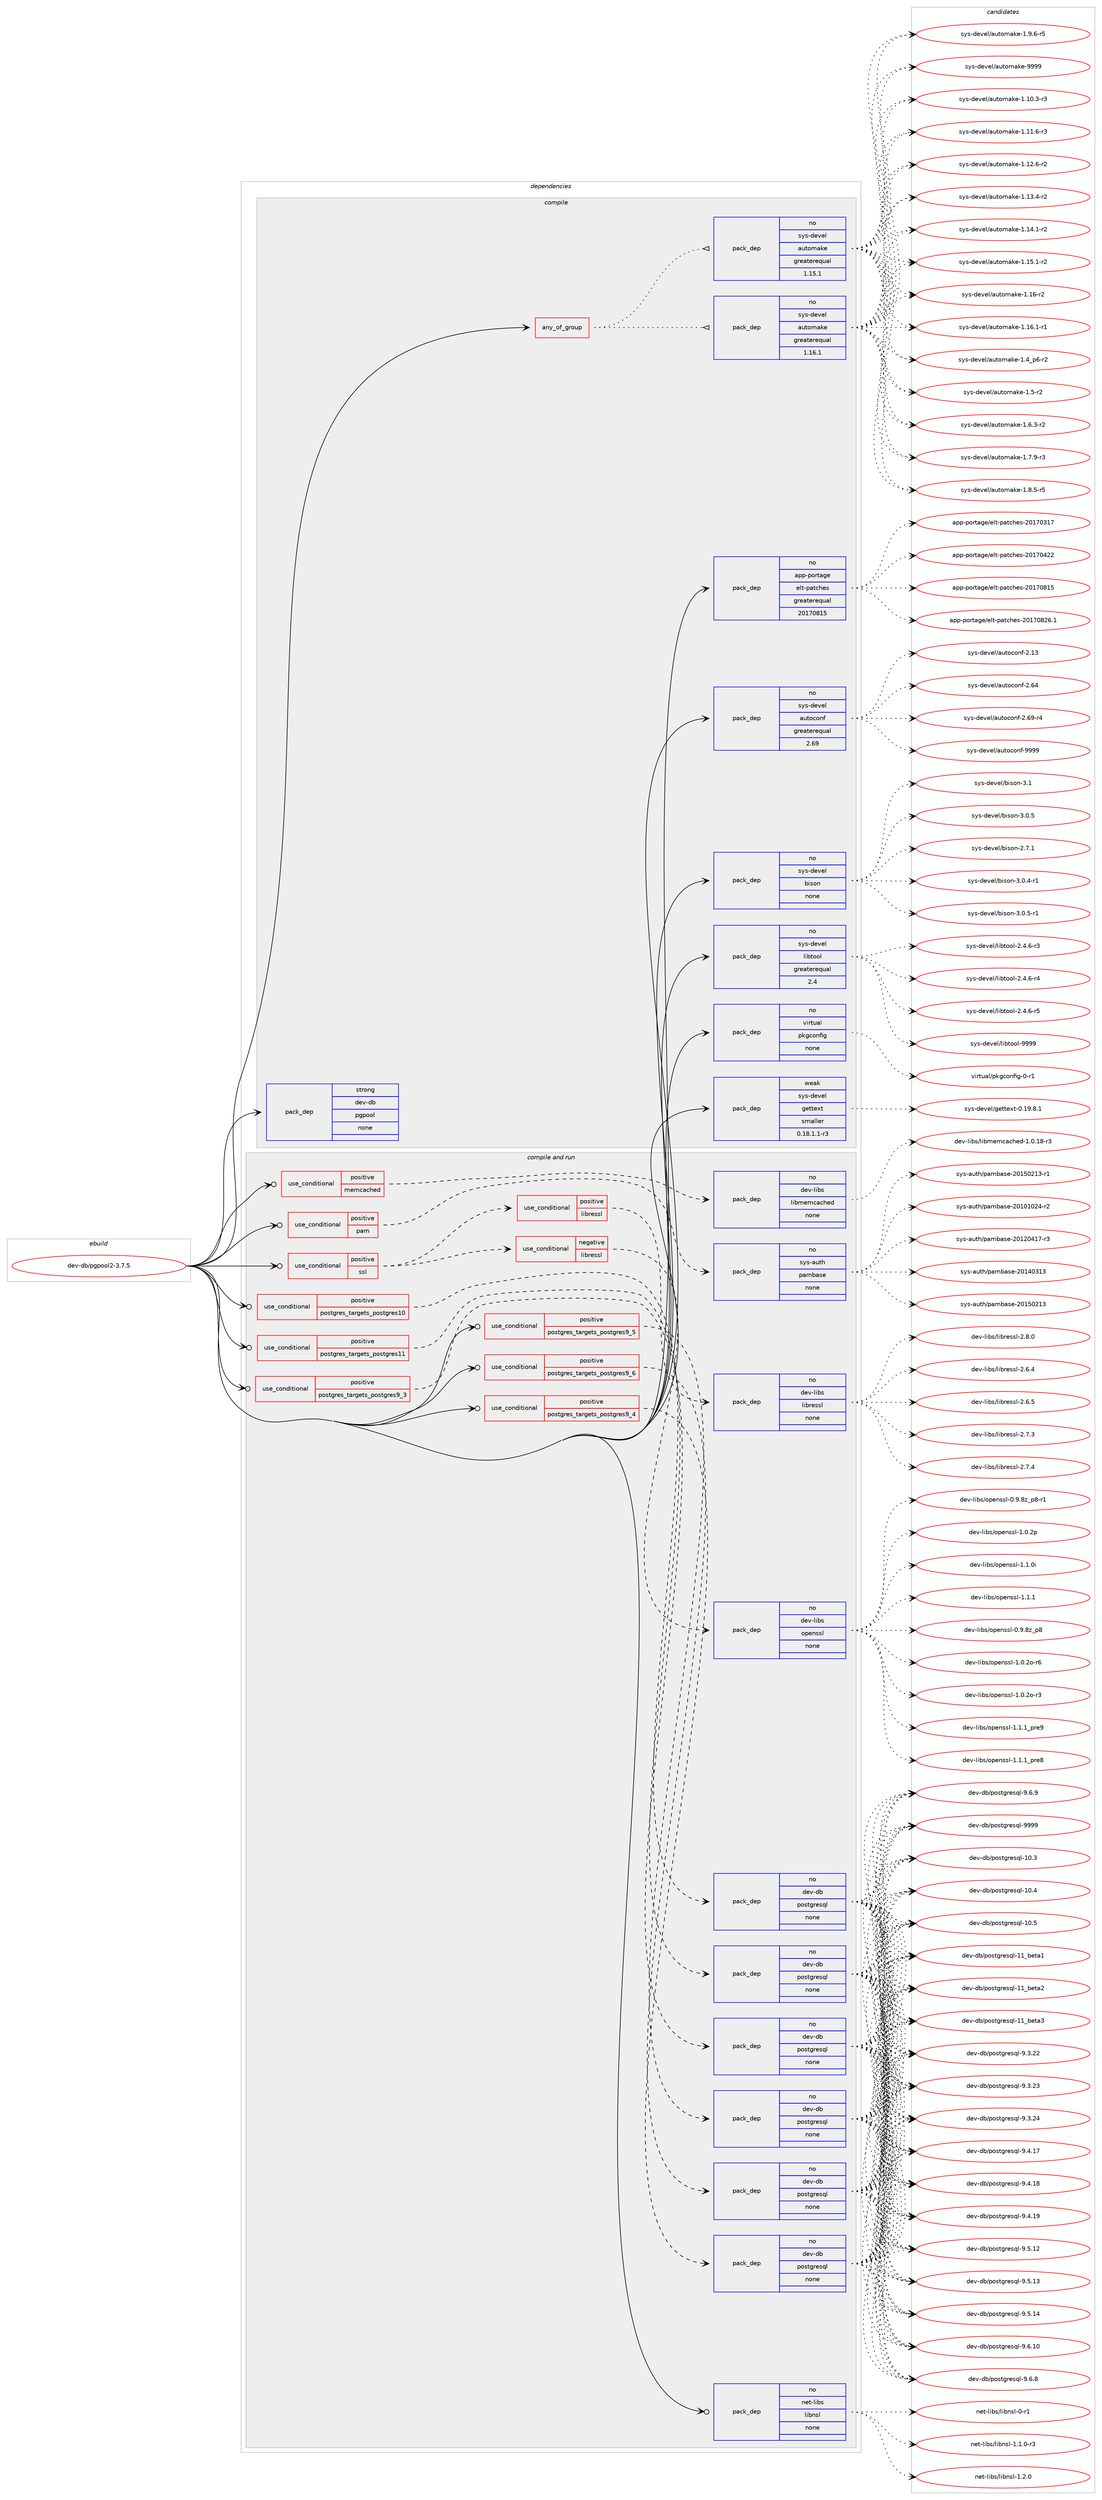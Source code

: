 digraph prolog {

# *************
# Graph options
# *************

newrank=true;
concentrate=true;
compound=true;
graph [rankdir=LR,fontname=Helvetica,fontsize=10,ranksep=1.5];#, ranksep=2.5, nodesep=0.2];
edge  [arrowhead=vee];
node  [fontname=Helvetica,fontsize=10];

# **********
# The ebuild
# **********

subgraph cluster_leftcol {
color=gray;
rank=same;
label=<<i>ebuild</i>>;
id [label="dev-db/pgpool2-3.7.5", color=red, width=4, href="../dev-db/pgpool2-3.7.5.svg"];
}

# ****************
# The dependencies
# ****************

subgraph cluster_midcol {
color=gray;
label=<<i>dependencies</i>>;
subgraph cluster_compile {
fillcolor="#eeeeee";
style=filled;
label=<<i>compile</i>>;
subgraph any73 {
dependency3591 [label=<<TABLE BORDER="0" CELLBORDER="1" CELLSPACING="0" CELLPADDING="4"><TR><TD CELLPADDING="10">any_of_group</TD></TR></TABLE>>, shape=none, color=red];subgraph pack2488 {
dependency3592 [label=<<TABLE BORDER="0" CELLBORDER="1" CELLSPACING="0" CELLPADDING="4" WIDTH="220"><TR><TD ROWSPAN="6" CELLPADDING="30">pack_dep</TD></TR><TR><TD WIDTH="110">no</TD></TR><TR><TD>sys-devel</TD></TR><TR><TD>automake</TD></TR><TR><TD>greaterequal</TD></TR><TR><TD>1.16.1</TD></TR></TABLE>>, shape=none, color=blue];
}
dependency3591:e -> dependency3592:w [weight=20,style="dotted",arrowhead="oinv"];
subgraph pack2489 {
dependency3593 [label=<<TABLE BORDER="0" CELLBORDER="1" CELLSPACING="0" CELLPADDING="4" WIDTH="220"><TR><TD ROWSPAN="6" CELLPADDING="30">pack_dep</TD></TR><TR><TD WIDTH="110">no</TD></TR><TR><TD>sys-devel</TD></TR><TR><TD>automake</TD></TR><TR><TD>greaterequal</TD></TR><TR><TD>1.15.1</TD></TR></TABLE>>, shape=none, color=blue];
}
dependency3591:e -> dependency3593:w [weight=20,style="dotted",arrowhead="oinv"];
}
id:e -> dependency3591:w [weight=20,style="solid",arrowhead="vee"];
subgraph pack2490 {
dependency3594 [label=<<TABLE BORDER="0" CELLBORDER="1" CELLSPACING="0" CELLPADDING="4" WIDTH="220"><TR><TD ROWSPAN="6" CELLPADDING="30">pack_dep</TD></TR><TR><TD WIDTH="110">no</TD></TR><TR><TD>app-portage</TD></TR><TR><TD>elt-patches</TD></TR><TR><TD>greaterequal</TD></TR><TR><TD>20170815</TD></TR></TABLE>>, shape=none, color=blue];
}
id:e -> dependency3594:w [weight=20,style="solid",arrowhead="vee"];
subgraph pack2491 {
dependency3595 [label=<<TABLE BORDER="0" CELLBORDER="1" CELLSPACING="0" CELLPADDING="4" WIDTH="220"><TR><TD ROWSPAN="6" CELLPADDING="30">pack_dep</TD></TR><TR><TD WIDTH="110">no</TD></TR><TR><TD>sys-devel</TD></TR><TR><TD>autoconf</TD></TR><TR><TD>greaterequal</TD></TR><TR><TD>2.69</TD></TR></TABLE>>, shape=none, color=blue];
}
id:e -> dependency3595:w [weight=20,style="solid",arrowhead="vee"];
subgraph pack2492 {
dependency3596 [label=<<TABLE BORDER="0" CELLBORDER="1" CELLSPACING="0" CELLPADDING="4" WIDTH="220"><TR><TD ROWSPAN="6" CELLPADDING="30">pack_dep</TD></TR><TR><TD WIDTH="110">no</TD></TR><TR><TD>sys-devel</TD></TR><TR><TD>bison</TD></TR><TR><TD>none</TD></TR><TR><TD></TD></TR></TABLE>>, shape=none, color=blue];
}
id:e -> dependency3596:w [weight=20,style="solid",arrowhead="vee"];
subgraph pack2493 {
dependency3597 [label=<<TABLE BORDER="0" CELLBORDER="1" CELLSPACING="0" CELLPADDING="4" WIDTH="220"><TR><TD ROWSPAN="6" CELLPADDING="30">pack_dep</TD></TR><TR><TD WIDTH="110">no</TD></TR><TR><TD>sys-devel</TD></TR><TR><TD>libtool</TD></TR><TR><TD>greaterequal</TD></TR><TR><TD>2.4</TD></TR></TABLE>>, shape=none, color=blue];
}
id:e -> dependency3597:w [weight=20,style="solid",arrowhead="vee"];
subgraph pack2494 {
dependency3598 [label=<<TABLE BORDER="0" CELLBORDER="1" CELLSPACING="0" CELLPADDING="4" WIDTH="220"><TR><TD ROWSPAN="6" CELLPADDING="30">pack_dep</TD></TR><TR><TD WIDTH="110">no</TD></TR><TR><TD>virtual</TD></TR><TR><TD>pkgconfig</TD></TR><TR><TD>none</TD></TR><TR><TD></TD></TR></TABLE>>, shape=none, color=blue];
}
id:e -> dependency3598:w [weight=20,style="solid",arrowhead="vee"];
subgraph pack2495 {
dependency3599 [label=<<TABLE BORDER="0" CELLBORDER="1" CELLSPACING="0" CELLPADDING="4" WIDTH="220"><TR><TD ROWSPAN="6" CELLPADDING="30">pack_dep</TD></TR><TR><TD WIDTH="110">strong</TD></TR><TR><TD>dev-db</TD></TR><TR><TD>pgpool</TD></TR><TR><TD>none</TD></TR><TR><TD></TD></TR></TABLE>>, shape=none, color=blue];
}
id:e -> dependency3599:w [weight=20,style="solid",arrowhead="vee"];
subgraph pack2496 {
dependency3600 [label=<<TABLE BORDER="0" CELLBORDER="1" CELLSPACING="0" CELLPADDING="4" WIDTH="220"><TR><TD ROWSPAN="6" CELLPADDING="30">pack_dep</TD></TR><TR><TD WIDTH="110">weak</TD></TR><TR><TD>sys-devel</TD></TR><TR><TD>gettext</TD></TR><TR><TD>smaller</TD></TR><TR><TD>0.18.1.1-r3</TD></TR></TABLE>>, shape=none, color=blue];
}
id:e -> dependency3600:w [weight=20,style="solid",arrowhead="vee"];
}
subgraph cluster_compileandrun {
fillcolor="#eeeeee";
style=filled;
label=<<i>compile and run</i>>;
subgraph cond1022 {
dependency3601 [label=<<TABLE BORDER="0" CELLBORDER="1" CELLSPACING="0" CELLPADDING="4"><TR><TD ROWSPAN="3" CELLPADDING="10">use_conditional</TD></TR><TR><TD>positive</TD></TR><TR><TD>memcached</TD></TR></TABLE>>, shape=none, color=red];
subgraph pack2497 {
dependency3602 [label=<<TABLE BORDER="0" CELLBORDER="1" CELLSPACING="0" CELLPADDING="4" WIDTH="220"><TR><TD ROWSPAN="6" CELLPADDING="30">pack_dep</TD></TR><TR><TD WIDTH="110">no</TD></TR><TR><TD>dev-libs</TD></TR><TR><TD>libmemcached</TD></TR><TR><TD>none</TD></TR><TR><TD></TD></TR></TABLE>>, shape=none, color=blue];
}
dependency3601:e -> dependency3602:w [weight=20,style="dashed",arrowhead="vee"];
}
id:e -> dependency3601:w [weight=20,style="solid",arrowhead="odotvee"];
subgraph cond1023 {
dependency3603 [label=<<TABLE BORDER="0" CELLBORDER="1" CELLSPACING="0" CELLPADDING="4"><TR><TD ROWSPAN="3" CELLPADDING="10">use_conditional</TD></TR><TR><TD>positive</TD></TR><TR><TD>pam</TD></TR></TABLE>>, shape=none, color=red];
subgraph pack2498 {
dependency3604 [label=<<TABLE BORDER="0" CELLBORDER="1" CELLSPACING="0" CELLPADDING="4" WIDTH="220"><TR><TD ROWSPAN="6" CELLPADDING="30">pack_dep</TD></TR><TR><TD WIDTH="110">no</TD></TR><TR><TD>sys-auth</TD></TR><TR><TD>pambase</TD></TR><TR><TD>none</TD></TR><TR><TD></TD></TR></TABLE>>, shape=none, color=blue];
}
dependency3603:e -> dependency3604:w [weight=20,style="dashed",arrowhead="vee"];
}
id:e -> dependency3603:w [weight=20,style="solid",arrowhead="odotvee"];
subgraph cond1024 {
dependency3605 [label=<<TABLE BORDER="0" CELLBORDER="1" CELLSPACING="0" CELLPADDING="4"><TR><TD ROWSPAN="3" CELLPADDING="10">use_conditional</TD></TR><TR><TD>positive</TD></TR><TR><TD>postgres_targets_postgres10</TD></TR></TABLE>>, shape=none, color=red];
subgraph pack2499 {
dependency3606 [label=<<TABLE BORDER="0" CELLBORDER="1" CELLSPACING="0" CELLPADDING="4" WIDTH="220"><TR><TD ROWSPAN="6" CELLPADDING="30">pack_dep</TD></TR><TR><TD WIDTH="110">no</TD></TR><TR><TD>dev-db</TD></TR><TR><TD>postgresql</TD></TR><TR><TD>none</TD></TR><TR><TD></TD></TR></TABLE>>, shape=none, color=blue];
}
dependency3605:e -> dependency3606:w [weight=20,style="dashed",arrowhead="vee"];
}
id:e -> dependency3605:w [weight=20,style="solid",arrowhead="odotvee"];
subgraph cond1025 {
dependency3607 [label=<<TABLE BORDER="0" CELLBORDER="1" CELLSPACING="0" CELLPADDING="4"><TR><TD ROWSPAN="3" CELLPADDING="10">use_conditional</TD></TR><TR><TD>positive</TD></TR><TR><TD>postgres_targets_postgres11</TD></TR></TABLE>>, shape=none, color=red];
subgraph pack2500 {
dependency3608 [label=<<TABLE BORDER="0" CELLBORDER="1" CELLSPACING="0" CELLPADDING="4" WIDTH="220"><TR><TD ROWSPAN="6" CELLPADDING="30">pack_dep</TD></TR><TR><TD WIDTH="110">no</TD></TR><TR><TD>dev-db</TD></TR><TR><TD>postgresql</TD></TR><TR><TD>none</TD></TR><TR><TD></TD></TR></TABLE>>, shape=none, color=blue];
}
dependency3607:e -> dependency3608:w [weight=20,style="dashed",arrowhead="vee"];
}
id:e -> dependency3607:w [weight=20,style="solid",arrowhead="odotvee"];
subgraph cond1026 {
dependency3609 [label=<<TABLE BORDER="0" CELLBORDER="1" CELLSPACING="0" CELLPADDING="4"><TR><TD ROWSPAN="3" CELLPADDING="10">use_conditional</TD></TR><TR><TD>positive</TD></TR><TR><TD>postgres_targets_postgres9_3</TD></TR></TABLE>>, shape=none, color=red];
subgraph pack2501 {
dependency3610 [label=<<TABLE BORDER="0" CELLBORDER="1" CELLSPACING="0" CELLPADDING="4" WIDTH="220"><TR><TD ROWSPAN="6" CELLPADDING="30">pack_dep</TD></TR><TR><TD WIDTH="110">no</TD></TR><TR><TD>dev-db</TD></TR><TR><TD>postgresql</TD></TR><TR><TD>none</TD></TR><TR><TD></TD></TR></TABLE>>, shape=none, color=blue];
}
dependency3609:e -> dependency3610:w [weight=20,style="dashed",arrowhead="vee"];
}
id:e -> dependency3609:w [weight=20,style="solid",arrowhead="odotvee"];
subgraph cond1027 {
dependency3611 [label=<<TABLE BORDER="0" CELLBORDER="1" CELLSPACING="0" CELLPADDING="4"><TR><TD ROWSPAN="3" CELLPADDING="10">use_conditional</TD></TR><TR><TD>positive</TD></TR><TR><TD>postgres_targets_postgres9_4</TD></TR></TABLE>>, shape=none, color=red];
subgraph pack2502 {
dependency3612 [label=<<TABLE BORDER="0" CELLBORDER="1" CELLSPACING="0" CELLPADDING="4" WIDTH="220"><TR><TD ROWSPAN="6" CELLPADDING="30">pack_dep</TD></TR><TR><TD WIDTH="110">no</TD></TR><TR><TD>dev-db</TD></TR><TR><TD>postgresql</TD></TR><TR><TD>none</TD></TR><TR><TD></TD></TR></TABLE>>, shape=none, color=blue];
}
dependency3611:e -> dependency3612:w [weight=20,style="dashed",arrowhead="vee"];
}
id:e -> dependency3611:w [weight=20,style="solid",arrowhead="odotvee"];
subgraph cond1028 {
dependency3613 [label=<<TABLE BORDER="0" CELLBORDER="1" CELLSPACING="0" CELLPADDING="4"><TR><TD ROWSPAN="3" CELLPADDING="10">use_conditional</TD></TR><TR><TD>positive</TD></TR><TR><TD>postgres_targets_postgres9_5</TD></TR></TABLE>>, shape=none, color=red];
subgraph pack2503 {
dependency3614 [label=<<TABLE BORDER="0" CELLBORDER="1" CELLSPACING="0" CELLPADDING="4" WIDTH="220"><TR><TD ROWSPAN="6" CELLPADDING="30">pack_dep</TD></TR><TR><TD WIDTH="110">no</TD></TR><TR><TD>dev-db</TD></TR><TR><TD>postgresql</TD></TR><TR><TD>none</TD></TR><TR><TD></TD></TR></TABLE>>, shape=none, color=blue];
}
dependency3613:e -> dependency3614:w [weight=20,style="dashed",arrowhead="vee"];
}
id:e -> dependency3613:w [weight=20,style="solid",arrowhead="odotvee"];
subgraph cond1029 {
dependency3615 [label=<<TABLE BORDER="0" CELLBORDER="1" CELLSPACING="0" CELLPADDING="4"><TR><TD ROWSPAN="3" CELLPADDING="10">use_conditional</TD></TR><TR><TD>positive</TD></TR><TR><TD>postgres_targets_postgres9_6</TD></TR></TABLE>>, shape=none, color=red];
subgraph pack2504 {
dependency3616 [label=<<TABLE BORDER="0" CELLBORDER="1" CELLSPACING="0" CELLPADDING="4" WIDTH="220"><TR><TD ROWSPAN="6" CELLPADDING="30">pack_dep</TD></TR><TR><TD WIDTH="110">no</TD></TR><TR><TD>dev-db</TD></TR><TR><TD>postgresql</TD></TR><TR><TD>none</TD></TR><TR><TD></TD></TR></TABLE>>, shape=none, color=blue];
}
dependency3615:e -> dependency3616:w [weight=20,style="dashed",arrowhead="vee"];
}
id:e -> dependency3615:w [weight=20,style="solid",arrowhead="odotvee"];
subgraph cond1030 {
dependency3617 [label=<<TABLE BORDER="0" CELLBORDER="1" CELLSPACING="0" CELLPADDING="4"><TR><TD ROWSPAN="3" CELLPADDING="10">use_conditional</TD></TR><TR><TD>positive</TD></TR><TR><TD>ssl</TD></TR></TABLE>>, shape=none, color=red];
subgraph cond1031 {
dependency3618 [label=<<TABLE BORDER="0" CELLBORDER="1" CELLSPACING="0" CELLPADDING="4"><TR><TD ROWSPAN="3" CELLPADDING="10">use_conditional</TD></TR><TR><TD>negative</TD></TR><TR><TD>libressl</TD></TR></TABLE>>, shape=none, color=red];
subgraph pack2505 {
dependency3619 [label=<<TABLE BORDER="0" CELLBORDER="1" CELLSPACING="0" CELLPADDING="4" WIDTH="220"><TR><TD ROWSPAN="6" CELLPADDING="30">pack_dep</TD></TR><TR><TD WIDTH="110">no</TD></TR><TR><TD>dev-libs</TD></TR><TR><TD>openssl</TD></TR><TR><TD>none</TD></TR><TR><TD></TD></TR></TABLE>>, shape=none, color=blue];
}
dependency3618:e -> dependency3619:w [weight=20,style="dashed",arrowhead="vee"];
}
dependency3617:e -> dependency3618:w [weight=20,style="dashed",arrowhead="vee"];
subgraph cond1032 {
dependency3620 [label=<<TABLE BORDER="0" CELLBORDER="1" CELLSPACING="0" CELLPADDING="4"><TR><TD ROWSPAN="3" CELLPADDING="10">use_conditional</TD></TR><TR><TD>positive</TD></TR><TR><TD>libressl</TD></TR></TABLE>>, shape=none, color=red];
subgraph pack2506 {
dependency3621 [label=<<TABLE BORDER="0" CELLBORDER="1" CELLSPACING="0" CELLPADDING="4" WIDTH="220"><TR><TD ROWSPAN="6" CELLPADDING="30">pack_dep</TD></TR><TR><TD WIDTH="110">no</TD></TR><TR><TD>dev-libs</TD></TR><TR><TD>libressl</TD></TR><TR><TD>none</TD></TR><TR><TD></TD></TR></TABLE>>, shape=none, color=blue];
}
dependency3620:e -> dependency3621:w [weight=20,style="dashed",arrowhead="vee"];
}
dependency3617:e -> dependency3620:w [weight=20,style="dashed",arrowhead="vee"];
}
id:e -> dependency3617:w [weight=20,style="solid",arrowhead="odotvee"];
subgraph pack2507 {
dependency3622 [label=<<TABLE BORDER="0" CELLBORDER="1" CELLSPACING="0" CELLPADDING="4" WIDTH="220"><TR><TD ROWSPAN="6" CELLPADDING="30">pack_dep</TD></TR><TR><TD WIDTH="110">no</TD></TR><TR><TD>net-libs</TD></TR><TR><TD>libnsl</TD></TR><TR><TD>none</TD></TR><TR><TD></TD></TR></TABLE>>, shape=none, color=blue];
}
id:e -> dependency3622:w [weight=20,style="solid",arrowhead="odotvee"];
}
subgraph cluster_run {
fillcolor="#eeeeee";
style=filled;
label=<<i>run</i>>;
}
}

# **************
# The candidates
# **************

subgraph cluster_choices {
rank=same;
color=gray;
label=<<i>candidates</i>>;

subgraph choice2488 {
color=black;
nodesep=1;
choice11512111545100101118101108479711711611110997107101454946494846514511451 [label="sys-devel/automake-1.10.3-r3", color=red, width=4,href="../sys-devel/automake-1.10.3-r3.svg"];
choice11512111545100101118101108479711711611110997107101454946494946544511451 [label="sys-devel/automake-1.11.6-r3", color=red, width=4,href="../sys-devel/automake-1.11.6-r3.svg"];
choice11512111545100101118101108479711711611110997107101454946495046544511450 [label="sys-devel/automake-1.12.6-r2", color=red, width=4,href="../sys-devel/automake-1.12.6-r2.svg"];
choice11512111545100101118101108479711711611110997107101454946495146524511450 [label="sys-devel/automake-1.13.4-r2", color=red, width=4,href="../sys-devel/automake-1.13.4-r2.svg"];
choice11512111545100101118101108479711711611110997107101454946495246494511450 [label="sys-devel/automake-1.14.1-r2", color=red, width=4,href="../sys-devel/automake-1.14.1-r2.svg"];
choice11512111545100101118101108479711711611110997107101454946495346494511450 [label="sys-devel/automake-1.15.1-r2", color=red, width=4,href="../sys-devel/automake-1.15.1-r2.svg"];
choice1151211154510010111810110847971171161111099710710145494649544511450 [label="sys-devel/automake-1.16-r2", color=red, width=4,href="../sys-devel/automake-1.16-r2.svg"];
choice11512111545100101118101108479711711611110997107101454946495446494511449 [label="sys-devel/automake-1.16.1-r1", color=red, width=4,href="../sys-devel/automake-1.16.1-r1.svg"];
choice115121115451001011181011084797117116111109971071014549465295112544511450 [label="sys-devel/automake-1.4_p6-r2", color=red, width=4,href="../sys-devel/automake-1.4_p6-r2.svg"];
choice11512111545100101118101108479711711611110997107101454946534511450 [label="sys-devel/automake-1.5-r2", color=red, width=4,href="../sys-devel/automake-1.5-r2.svg"];
choice115121115451001011181011084797117116111109971071014549465446514511450 [label="sys-devel/automake-1.6.3-r2", color=red, width=4,href="../sys-devel/automake-1.6.3-r2.svg"];
choice115121115451001011181011084797117116111109971071014549465546574511451 [label="sys-devel/automake-1.7.9-r3", color=red, width=4,href="../sys-devel/automake-1.7.9-r3.svg"];
choice115121115451001011181011084797117116111109971071014549465646534511453 [label="sys-devel/automake-1.8.5-r5", color=red, width=4,href="../sys-devel/automake-1.8.5-r5.svg"];
choice115121115451001011181011084797117116111109971071014549465746544511453 [label="sys-devel/automake-1.9.6-r5", color=red, width=4,href="../sys-devel/automake-1.9.6-r5.svg"];
choice115121115451001011181011084797117116111109971071014557575757 [label="sys-devel/automake-9999", color=red, width=4,href="../sys-devel/automake-9999.svg"];
dependency3592:e -> choice11512111545100101118101108479711711611110997107101454946494846514511451:w [style=dotted,weight="100"];
dependency3592:e -> choice11512111545100101118101108479711711611110997107101454946494946544511451:w [style=dotted,weight="100"];
dependency3592:e -> choice11512111545100101118101108479711711611110997107101454946495046544511450:w [style=dotted,weight="100"];
dependency3592:e -> choice11512111545100101118101108479711711611110997107101454946495146524511450:w [style=dotted,weight="100"];
dependency3592:e -> choice11512111545100101118101108479711711611110997107101454946495246494511450:w [style=dotted,weight="100"];
dependency3592:e -> choice11512111545100101118101108479711711611110997107101454946495346494511450:w [style=dotted,weight="100"];
dependency3592:e -> choice1151211154510010111810110847971171161111099710710145494649544511450:w [style=dotted,weight="100"];
dependency3592:e -> choice11512111545100101118101108479711711611110997107101454946495446494511449:w [style=dotted,weight="100"];
dependency3592:e -> choice115121115451001011181011084797117116111109971071014549465295112544511450:w [style=dotted,weight="100"];
dependency3592:e -> choice11512111545100101118101108479711711611110997107101454946534511450:w [style=dotted,weight="100"];
dependency3592:e -> choice115121115451001011181011084797117116111109971071014549465446514511450:w [style=dotted,weight="100"];
dependency3592:e -> choice115121115451001011181011084797117116111109971071014549465546574511451:w [style=dotted,weight="100"];
dependency3592:e -> choice115121115451001011181011084797117116111109971071014549465646534511453:w [style=dotted,weight="100"];
dependency3592:e -> choice115121115451001011181011084797117116111109971071014549465746544511453:w [style=dotted,weight="100"];
dependency3592:e -> choice115121115451001011181011084797117116111109971071014557575757:w [style=dotted,weight="100"];
}
subgraph choice2489 {
color=black;
nodesep=1;
choice11512111545100101118101108479711711611110997107101454946494846514511451 [label="sys-devel/automake-1.10.3-r3", color=red, width=4,href="../sys-devel/automake-1.10.3-r3.svg"];
choice11512111545100101118101108479711711611110997107101454946494946544511451 [label="sys-devel/automake-1.11.6-r3", color=red, width=4,href="../sys-devel/automake-1.11.6-r3.svg"];
choice11512111545100101118101108479711711611110997107101454946495046544511450 [label="sys-devel/automake-1.12.6-r2", color=red, width=4,href="../sys-devel/automake-1.12.6-r2.svg"];
choice11512111545100101118101108479711711611110997107101454946495146524511450 [label="sys-devel/automake-1.13.4-r2", color=red, width=4,href="../sys-devel/automake-1.13.4-r2.svg"];
choice11512111545100101118101108479711711611110997107101454946495246494511450 [label="sys-devel/automake-1.14.1-r2", color=red, width=4,href="../sys-devel/automake-1.14.1-r2.svg"];
choice11512111545100101118101108479711711611110997107101454946495346494511450 [label="sys-devel/automake-1.15.1-r2", color=red, width=4,href="../sys-devel/automake-1.15.1-r2.svg"];
choice1151211154510010111810110847971171161111099710710145494649544511450 [label="sys-devel/automake-1.16-r2", color=red, width=4,href="../sys-devel/automake-1.16-r2.svg"];
choice11512111545100101118101108479711711611110997107101454946495446494511449 [label="sys-devel/automake-1.16.1-r1", color=red, width=4,href="../sys-devel/automake-1.16.1-r1.svg"];
choice115121115451001011181011084797117116111109971071014549465295112544511450 [label="sys-devel/automake-1.4_p6-r2", color=red, width=4,href="../sys-devel/automake-1.4_p6-r2.svg"];
choice11512111545100101118101108479711711611110997107101454946534511450 [label="sys-devel/automake-1.5-r2", color=red, width=4,href="../sys-devel/automake-1.5-r2.svg"];
choice115121115451001011181011084797117116111109971071014549465446514511450 [label="sys-devel/automake-1.6.3-r2", color=red, width=4,href="../sys-devel/automake-1.6.3-r2.svg"];
choice115121115451001011181011084797117116111109971071014549465546574511451 [label="sys-devel/automake-1.7.9-r3", color=red, width=4,href="../sys-devel/automake-1.7.9-r3.svg"];
choice115121115451001011181011084797117116111109971071014549465646534511453 [label="sys-devel/automake-1.8.5-r5", color=red, width=4,href="../sys-devel/automake-1.8.5-r5.svg"];
choice115121115451001011181011084797117116111109971071014549465746544511453 [label="sys-devel/automake-1.9.6-r5", color=red, width=4,href="../sys-devel/automake-1.9.6-r5.svg"];
choice115121115451001011181011084797117116111109971071014557575757 [label="sys-devel/automake-9999", color=red, width=4,href="../sys-devel/automake-9999.svg"];
dependency3593:e -> choice11512111545100101118101108479711711611110997107101454946494846514511451:w [style=dotted,weight="100"];
dependency3593:e -> choice11512111545100101118101108479711711611110997107101454946494946544511451:w [style=dotted,weight="100"];
dependency3593:e -> choice11512111545100101118101108479711711611110997107101454946495046544511450:w [style=dotted,weight="100"];
dependency3593:e -> choice11512111545100101118101108479711711611110997107101454946495146524511450:w [style=dotted,weight="100"];
dependency3593:e -> choice11512111545100101118101108479711711611110997107101454946495246494511450:w [style=dotted,weight="100"];
dependency3593:e -> choice11512111545100101118101108479711711611110997107101454946495346494511450:w [style=dotted,weight="100"];
dependency3593:e -> choice1151211154510010111810110847971171161111099710710145494649544511450:w [style=dotted,weight="100"];
dependency3593:e -> choice11512111545100101118101108479711711611110997107101454946495446494511449:w [style=dotted,weight="100"];
dependency3593:e -> choice115121115451001011181011084797117116111109971071014549465295112544511450:w [style=dotted,weight="100"];
dependency3593:e -> choice11512111545100101118101108479711711611110997107101454946534511450:w [style=dotted,weight="100"];
dependency3593:e -> choice115121115451001011181011084797117116111109971071014549465446514511450:w [style=dotted,weight="100"];
dependency3593:e -> choice115121115451001011181011084797117116111109971071014549465546574511451:w [style=dotted,weight="100"];
dependency3593:e -> choice115121115451001011181011084797117116111109971071014549465646534511453:w [style=dotted,weight="100"];
dependency3593:e -> choice115121115451001011181011084797117116111109971071014549465746544511453:w [style=dotted,weight="100"];
dependency3593:e -> choice115121115451001011181011084797117116111109971071014557575757:w [style=dotted,weight="100"];
}
subgraph choice2490 {
color=black;
nodesep=1;
choice97112112451121111141169710310147101108116451129711699104101115455048495548514955 [label="app-portage/elt-patches-20170317", color=red, width=4,href="../app-portage/elt-patches-20170317.svg"];
choice97112112451121111141169710310147101108116451129711699104101115455048495548525050 [label="app-portage/elt-patches-20170422", color=red, width=4,href="../app-portage/elt-patches-20170422.svg"];
choice97112112451121111141169710310147101108116451129711699104101115455048495548564953 [label="app-portage/elt-patches-20170815", color=red, width=4,href="../app-portage/elt-patches-20170815.svg"];
choice971121124511211111411697103101471011081164511297116991041011154550484955485650544649 [label="app-portage/elt-patches-20170826.1", color=red, width=4,href="../app-portage/elt-patches-20170826.1.svg"];
dependency3594:e -> choice97112112451121111141169710310147101108116451129711699104101115455048495548514955:w [style=dotted,weight="100"];
dependency3594:e -> choice97112112451121111141169710310147101108116451129711699104101115455048495548525050:w [style=dotted,weight="100"];
dependency3594:e -> choice97112112451121111141169710310147101108116451129711699104101115455048495548564953:w [style=dotted,weight="100"];
dependency3594:e -> choice971121124511211111411697103101471011081164511297116991041011154550484955485650544649:w [style=dotted,weight="100"];
}
subgraph choice2491 {
color=black;
nodesep=1;
choice115121115451001011181011084797117116111991111101024550464951 [label="sys-devel/autoconf-2.13", color=red, width=4,href="../sys-devel/autoconf-2.13.svg"];
choice115121115451001011181011084797117116111991111101024550465452 [label="sys-devel/autoconf-2.64", color=red, width=4,href="../sys-devel/autoconf-2.64.svg"];
choice1151211154510010111810110847971171161119911111010245504654574511452 [label="sys-devel/autoconf-2.69-r4", color=red, width=4,href="../sys-devel/autoconf-2.69-r4.svg"];
choice115121115451001011181011084797117116111991111101024557575757 [label="sys-devel/autoconf-9999", color=red, width=4,href="../sys-devel/autoconf-9999.svg"];
dependency3595:e -> choice115121115451001011181011084797117116111991111101024550464951:w [style=dotted,weight="100"];
dependency3595:e -> choice115121115451001011181011084797117116111991111101024550465452:w [style=dotted,weight="100"];
dependency3595:e -> choice1151211154510010111810110847971171161119911111010245504654574511452:w [style=dotted,weight="100"];
dependency3595:e -> choice115121115451001011181011084797117116111991111101024557575757:w [style=dotted,weight="100"];
}
subgraph choice2492 {
color=black;
nodesep=1;
choice115121115451001011181011084798105115111110455146484653 [label="sys-devel/bison-3.0.5", color=red, width=4,href="../sys-devel/bison-3.0.5.svg"];
choice115121115451001011181011084798105115111110455046554649 [label="sys-devel/bison-2.7.1", color=red, width=4,href="../sys-devel/bison-2.7.1.svg"];
choice1151211154510010111810110847981051151111104551464846524511449 [label="sys-devel/bison-3.0.4-r1", color=red, width=4,href="../sys-devel/bison-3.0.4-r1.svg"];
choice1151211154510010111810110847981051151111104551464846534511449 [label="sys-devel/bison-3.0.5-r1", color=red, width=4,href="../sys-devel/bison-3.0.5-r1.svg"];
choice11512111545100101118101108479810511511111045514649 [label="sys-devel/bison-3.1", color=red, width=4,href="../sys-devel/bison-3.1.svg"];
dependency3596:e -> choice115121115451001011181011084798105115111110455146484653:w [style=dotted,weight="100"];
dependency3596:e -> choice115121115451001011181011084798105115111110455046554649:w [style=dotted,weight="100"];
dependency3596:e -> choice1151211154510010111810110847981051151111104551464846524511449:w [style=dotted,weight="100"];
dependency3596:e -> choice1151211154510010111810110847981051151111104551464846534511449:w [style=dotted,weight="100"];
dependency3596:e -> choice11512111545100101118101108479810511511111045514649:w [style=dotted,weight="100"];
}
subgraph choice2493 {
color=black;
nodesep=1;
choice1151211154510010111810110847108105981161111111084550465246544511451 [label="sys-devel/libtool-2.4.6-r3", color=red, width=4,href="../sys-devel/libtool-2.4.6-r3.svg"];
choice1151211154510010111810110847108105981161111111084550465246544511452 [label="sys-devel/libtool-2.4.6-r4", color=red, width=4,href="../sys-devel/libtool-2.4.6-r4.svg"];
choice1151211154510010111810110847108105981161111111084550465246544511453 [label="sys-devel/libtool-2.4.6-r5", color=red, width=4,href="../sys-devel/libtool-2.4.6-r5.svg"];
choice1151211154510010111810110847108105981161111111084557575757 [label="sys-devel/libtool-9999", color=red, width=4,href="../sys-devel/libtool-9999.svg"];
dependency3597:e -> choice1151211154510010111810110847108105981161111111084550465246544511451:w [style=dotted,weight="100"];
dependency3597:e -> choice1151211154510010111810110847108105981161111111084550465246544511452:w [style=dotted,weight="100"];
dependency3597:e -> choice1151211154510010111810110847108105981161111111084550465246544511453:w [style=dotted,weight="100"];
dependency3597:e -> choice1151211154510010111810110847108105981161111111084557575757:w [style=dotted,weight="100"];
}
subgraph choice2494 {
color=black;
nodesep=1;
choice11810511411611797108471121071039911111010210510345484511449 [label="virtual/pkgconfig-0-r1", color=red, width=4,href="../virtual/pkgconfig-0-r1.svg"];
dependency3598:e -> choice11810511411611797108471121071039911111010210510345484511449:w [style=dotted,weight="100"];
}
subgraph choice2495 {
color=black;
nodesep=1;
}
subgraph choice2496 {
color=black;
nodesep=1;
choice1151211154510010111810110847103101116116101120116454846495746564649 [label="sys-devel/gettext-0.19.8.1", color=red, width=4,href="../sys-devel/gettext-0.19.8.1.svg"];
dependency3600:e -> choice1151211154510010111810110847103101116116101120116454846495746564649:w [style=dotted,weight="100"];
}
subgraph choice2497 {
color=black;
nodesep=1;
choice10010111845108105981154710810598109101109999799104101100454946484649564511451 [label="dev-libs/libmemcached-1.0.18-r3", color=red, width=4,href="../dev-libs/libmemcached-1.0.18-r3.svg"];
dependency3602:e -> choice10010111845108105981154710810598109101109999799104101100454946484649564511451:w [style=dotted,weight="100"];
}
subgraph choice2498 {
color=black;
nodesep=1;
choice1151211154597117116104471129710998971151014550484948494850524511450 [label="sys-auth/pambase-20101024-r2", color=red, width=4,href="../sys-auth/pambase-20101024-r2.svg"];
choice1151211154597117116104471129710998971151014550484950485249554511451 [label="sys-auth/pambase-20120417-r3", color=red, width=4,href="../sys-auth/pambase-20120417-r3.svg"];
choice115121115459711711610447112971099897115101455048495248514951 [label="sys-auth/pambase-20140313", color=red, width=4,href="../sys-auth/pambase-20140313.svg"];
choice115121115459711711610447112971099897115101455048495348504951 [label="sys-auth/pambase-20150213", color=red, width=4,href="../sys-auth/pambase-20150213.svg"];
choice1151211154597117116104471129710998971151014550484953485049514511449 [label="sys-auth/pambase-20150213-r1", color=red, width=4,href="../sys-auth/pambase-20150213-r1.svg"];
dependency3604:e -> choice1151211154597117116104471129710998971151014550484948494850524511450:w [style=dotted,weight="100"];
dependency3604:e -> choice1151211154597117116104471129710998971151014550484950485249554511451:w [style=dotted,weight="100"];
dependency3604:e -> choice115121115459711711610447112971099897115101455048495248514951:w [style=dotted,weight="100"];
dependency3604:e -> choice115121115459711711610447112971099897115101455048495348504951:w [style=dotted,weight="100"];
dependency3604:e -> choice1151211154597117116104471129710998971151014550484953485049514511449:w [style=dotted,weight="100"];
}
subgraph choice2499 {
color=black;
nodesep=1;
choice1001011184510098471121111151161031141011151131084549484651 [label="dev-db/postgresql-10.3", color=red, width=4,href="../dev-db/postgresql-10.3.svg"];
choice1001011184510098471121111151161031141011151131084549484652 [label="dev-db/postgresql-10.4", color=red, width=4,href="../dev-db/postgresql-10.4.svg"];
choice1001011184510098471121111151161031141011151131084549484653 [label="dev-db/postgresql-10.5", color=red, width=4,href="../dev-db/postgresql-10.5.svg"];
choice10010111845100984711211111511610311410111511310845494995981011169749 [label="dev-db/postgresql-11_beta1", color=red, width=4,href="../dev-db/postgresql-11_beta1.svg"];
choice10010111845100984711211111511610311410111511310845494995981011169750 [label="dev-db/postgresql-11_beta2", color=red, width=4,href="../dev-db/postgresql-11_beta2.svg"];
choice10010111845100984711211111511610311410111511310845494995981011169751 [label="dev-db/postgresql-11_beta3", color=red, width=4,href="../dev-db/postgresql-11_beta3.svg"];
choice10010111845100984711211111511610311410111511310845574651465050 [label="dev-db/postgresql-9.3.22", color=red, width=4,href="../dev-db/postgresql-9.3.22.svg"];
choice10010111845100984711211111511610311410111511310845574651465051 [label="dev-db/postgresql-9.3.23", color=red, width=4,href="../dev-db/postgresql-9.3.23.svg"];
choice10010111845100984711211111511610311410111511310845574651465052 [label="dev-db/postgresql-9.3.24", color=red, width=4,href="../dev-db/postgresql-9.3.24.svg"];
choice10010111845100984711211111511610311410111511310845574652464955 [label="dev-db/postgresql-9.4.17", color=red, width=4,href="../dev-db/postgresql-9.4.17.svg"];
choice10010111845100984711211111511610311410111511310845574652464956 [label="dev-db/postgresql-9.4.18", color=red, width=4,href="../dev-db/postgresql-9.4.18.svg"];
choice10010111845100984711211111511610311410111511310845574652464957 [label="dev-db/postgresql-9.4.19", color=red, width=4,href="../dev-db/postgresql-9.4.19.svg"];
choice10010111845100984711211111511610311410111511310845574653464950 [label="dev-db/postgresql-9.5.12", color=red, width=4,href="../dev-db/postgresql-9.5.12.svg"];
choice10010111845100984711211111511610311410111511310845574653464951 [label="dev-db/postgresql-9.5.13", color=red, width=4,href="../dev-db/postgresql-9.5.13.svg"];
choice10010111845100984711211111511610311410111511310845574653464952 [label="dev-db/postgresql-9.5.14", color=red, width=4,href="../dev-db/postgresql-9.5.14.svg"];
choice10010111845100984711211111511610311410111511310845574654464948 [label="dev-db/postgresql-9.6.10", color=red, width=4,href="../dev-db/postgresql-9.6.10.svg"];
choice100101118451009847112111115116103114101115113108455746544656 [label="dev-db/postgresql-9.6.8", color=red, width=4,href="../dev-db/postgresql-9.6.8.svg"];
choice100101118451009847112111115116103114101115113108455746544657 [label="dev-db/postgresql-9.6.9", color=red, width=4,href="../dev-db/postgresql-9.6.9.svg"];
choice1001011184510098471121111151161031141011151131084557575757 [label="dev-db/postgresql-9999", color=red, width=4,href="../dev-db/postgresql-9999.svg"];
dependency3606:e -> choice1001011184510098471121111151161031141011151131084549484651:w [style=dotted,weight="100"];
dependency3606:e -> choice1001011184510098471121111151161031141011151131084549484652:w [style=dotted,weight="100"];
dependency3606:e -> choice1001011184510098471121111151161031141011151131084549484653:w [style=dotted,weight="100"];
dependency3606:e -> choice10010111845100984711211111511610311410111511310845494995981011169749:w [style=dotted,weight="100"];
dependency3606:e -> choice10010111845100984711211111511610311410111511310845494995981011169750:w [style=dotted,weight="100"];
dependency3606:e -> choice10010111845100984711211111511610311410111511310845494995981011169751:w [style=dotted,weight="100"];
dependency3606:e -> choice10010111845100984711211111511610311410111511310845574651465050:w [style=dotted,weight="100"];
dependency3606:e -> choice10010111845100984711211111511610311410111511310845574651465051:w [style=dotted,weight="100"];
dependency3606:e -> choice10010111845100984711211111511610311410111511310845574651465052:w [style=dotted,weight="100"];
dependency3606:e -> choice10010111845100984711211111511610311410111511310845574652464955:w [style=dotted,weight="100"];
dependency3606:e -> choice10010111845100984711211111511610311410111511310845574652464956:w [style=dotted,weight="100"];
dependency3606:e -> choice10010111845100984711211111511610311410111511310845574652464957:w [style=dotted,weight="100"];
dependency3606:e -> choice10010111845100984711211111511610311410111511310845574653464950:w [style=dotted,weight="100"];
dependency3606:e -> choice10010111845100984711211111511610311410111511310845574653464951:w [style=dotted,weight="100"];
dependency3606:e -> choice10010111845100984711211111511610311410111511310845574653464952:w [style=dotted,weight="100"];
dependency3606:e -> choice10010111845100984711211111511610311410111511310845574654464948:w [style=dotted,weight="100"];
dependency3606:e -> choice100101118451009847112111115116103114101115113108455746544656:w [style=dotted,weight="100"];
dependency3606:e -> choice100101118451009847112111115116103114101115113108455746544657:w [style=dotted,weight="100"];
dependency3606:e -> choice1001011184510098471121111151161031141011151131084557575757:w [style=dotted,weight="100"];
}
subgraph choice2500 {
color=black;
nodesep=1;
choice1001011184510098471121111151161031141011151131084549484651 [label="dev-db/postgresql-10.3", color=red, width=4,href="../dev-db/postgresql-10.3.svg"];
choice1001011184510098471121111151161031141011151131084549484652 [label="dev-db/postgresql-10.4", color=red, width=4,href="../dev-db/postgresql-10.4.svg"];
choice1001011184510098471121111151161031141011151131084549484653 [label="dev-db/postgresql-10.5", color=red, width=4,href="../dev-db/postgresql-10.5.svg"];
choice10010111845100984711211111511610311410111511310845494995981011169749 [label="dev-db/postgresql-11_beta1", color=red, width=4,href="../dev-db/postgresql-11_beta1.svg"];
choice10010111845100984711211111511610311410111511310845494995981011169750 [label="dev-db/postgresql-11_beta2", color=red, width=4,href="../dev-db/postgresql-11_beta2.svg"];
choice10010111845100984711211111511610311410111511310845494995981011169751 [label="dev-db/postgresql-11_beta3", color=red, width=4,href="../dev-db/postgresql-11_beta3.svg"];
choice10010111845100984711211111511610311410111511310845574651465050 [label="dev-db/postgresql-9.3.22", color=red, width=4,href="../dev-db/postgresql-9.3.22.svg"];
choice10010111845100984711211111511610311410111511310845574651465051 [label="dev-db/postgresql-9.3.23", color=red, width=4,href="../dev-db/postgresql-9.3.23.svg"];
choice10010111845100984711211111511610311410111511310845574651465052 [label="dev-db/postgresql-9.3.24", color=red, width=4,href="../dev-db/postgresql-9.3.24.svg"];
choice10010111845100984711211111511610311410111511310845574652464955 [label="dev-db/postgresql-9.4.17", color=red, width=4,href="../dev-db/postgresql-9.4.17.svg"];
choice10010111845100984711211111511610311410111511310845574652464956 [label="dev-db/postgresql-9.4.18", color=red, width=4,href="../dev-db/postgresql-9.4.18.svg"];
choice10010111845100984711211111511610311410111511310845574652464957 [label="dev-db/postgresql-9.4.19", color=red, width=4,href="../dev-db/postgresql-9.4.19.svg"];
choice10010111845100984711211111511610311410111511310845574653464950 [label="dev-db/postgresql-9.5.12", color=red, width=4,href="../dev-db/postgresql-9.5.12.svg"];
choice10010111845100984711211111511610311410111511310845574653464951 [label="dev-db/postgresql-9.5.13", color=red, width=4,href="../dev-db/postgresql-9.5.13.svg"];
choice10010111845100984711211111511610311410111511310845574653464952 [label="dev-db/postgresql-9.5.14", color=red, width=4,href="../dev-db/postgresql-9.5.14.svg"];
choice10010111845100984711211111511610311410111511310845574654464948 [label="dev-db/postgresql-9.6.10", color=red, width=4,href="../dev-db/postgresql-9.6.10.svg"];
choice100101118451009847112111115116103114101115113108455746544656 [label="dev-db/postgresql-9.6.8", color=red, width=4,href="../dev-db/postgresql-9.6.8.svg"];
choice100101118451009847112111115116103114101115113108455746544657 [label="dev-db/postgresql-9.6.9", color=red, width=4,href="../dev-db/postgresql-9.6.9.svg"];
choice1001011184510098471121111151161031141011151131084557575757 [label="dev-db/postgresql-9999", color=red, width=4,href="../dev-db/postgresql-9999.svg"];
dependency3608:e -> choice1001011184510098471121111151161031141011151131084549484651:w [style=dotted,weight="100"];
dependency3608:e -> choice1001011184510098471121111151161031141011151131084549484652:w [style=dotted,weight="100"];
dependency3608:e -> choice1001011184510098471121111151161031141011151131084549484653:w [style=dotted,weight="100"];
dependency3608:e -> choice10010111845100984711211111511610311410111511310845494995981011169749:w [style=dotted,weight="100"];
dependency3608:e -> choice10010111845100984711211111511610311410111511310845494995981011169750:w [style=dotted,weight="100"];
dependency3608:e -> choice10010111845100984711211111511610311410111511310845494995981011169751:w [style=dotted,weight="100"];
dependency3608:e -> choice10010111845100984711211111511610311410111511310845574651465050:w [style=dotted,weight="100"];
dependency3608:e -> choice10010111845100984711211111511610311410111511310845574651465051:w [style=dotted,weight="100"];
dependency3608:e -> choice10010111845100984711211111511610311410111511310845574651465052:w [style=dotted,weight="100"];
dependency3608:e -> choice10010111845100984711211111511610311410111511310845574652464955:w [style=dotted,weight="100"];
dependency3608:e -> choice10010111845100984711211111511610311410111511310845574652464956:w [style=dotted,weight="100"];
dependency3608:e -> choice10010111845100984711211111511610311410111511310845574652464957:w [style=dotted,weight="100"];
dependency3608:e -> choice10010111845100984711211111511610311410111511310845574653464950:w [style=dotted,weight="100"];
dependency3608:e -> choice10010111845100984711211111511610311410111511310845574653464951:w [style=dotted,weight="100"];
dependency3608:e -> choice10010111845100984711211111511610311410111511310845574653464952:w [style=dotted,weight="100"];
dependency3608:e -> choice10010111845100984711211111511610311410111511310845574654464948:w [style=dotted,weight="100"];
dependency3608:e -> choice100101118451009847112111115116103114101115113108455746544656:w [style=dotted,weight="100"];
dependency3608:e -> choice100101118451009847112111115116103114101115113108455746544657:w [style=dotted,weight="100"];
dependency3608:e -> choice1001011184510098471121111151161031141011151131084557575757:w [style=dotted,weight="100"];
}
subgraph choice2501 {
color=black;
nodesep=1;
choice1001011184510098471121111151161031141011151131084549484651 [label="dev-db/postgresql-10.3", color=red, width=4,href="../dev-db/postgresql-10.3.svg"];
choice1001011184510098471121111151161031141011151131084549484652 [label="dev-db/postgresql-10.4", color=red, width=4,href="../dev-db/postgresql-10.4.svg"];
choice1001011184510098471121111151161031141011151131084549484653 [label="dev-db/postgresql-10.5", color=red, width=4,href="../dev-db/postgresql-10.5.svg"];
choice10010111845100984711211111511610311410111511310845494995981011169749 [label="dev-db/postgresql-11_beta1", color=red, width=4,href="../dev-db/postgresql-11_beta1.svg"];
choice10010111845100984711211111511610311410111511310845494995981011169750 [label="dev-db/postgresql-11_beta2", color=red, width=4,href="../dev-db/postgresql-11_beta2.svg"];
choice10010111845100984711211111511610311410111511310845494995981011169751 [label="dev-db/postgresql-11_beta3", color=red, width=4,href="../dev-db/postgresql-11_beta3.svg"];
choice10010111845100984711211111511610311410111511310845574651465050 [label="dev-db/postgresql-9.3.22", color=red, width=4,href="../dev-db/postgresql-9.3.22.svg"];
choice10010111845100984711211111511610311410111511310845574651465051 [label="dev-db/postgresql-9.3.23", color=red, width=4,href="../dev-db/postgresql-9.3.23.svg"];
choice10010111845100984711211111511610311410111511310845574651465052 [label="dev-db/postgresql-9.3.24", color=red, width=4,href="../dev-db/postgresql-9.3.24.svg"];
choice10010111845100984711211111511610311410111511310845574652464955 [label="dev-db/postgresql-9.4.17", color=red, width=4,href="../dev-db/postgresql-9.4.17.svg"];
choice10010111845100984711211111511610311410111511310845574652464956 [label="dev-db/postgresql-9.4.18", color=red, width=4,href="../dev-db/postgresql-9.4.18.svg"];
choice10010111845100984711211111511610311410111511310845574652464957 [label="dev-db/postgresql-9.4.19", color=red, width=4,href="../dev-db/postgresql-9.4.19.svg"];
choice10010111845100984711211111511610311410111511310845574653464950 [label="dev-db/postgresql-9.5.12", color=red, width=4,href="../dev-db/postgresql-9.5.12.svg"];
choice10010111845100984711211111511610311410111511310845574653464951 [label="dev-db/postgresql-9.5.13", color=red, width=4,href="../dev-db/postgresql-9.5.13.svg"];
choice10010111845100984711211111511610311410111511310845574653464952 [label="dev-db/postgresql-9.5.14", color=red, width=4,href="../dev-db/postgresql-9.5.14.svg"];
choice10010111845100984711211111511610311410111511310845574654464948 [label="dev-db/postgresql-9.6.10", color=red, width=4,href="../dev-db/postgresql-9.6.10.svg"];
choice100101118451009847112111115116103114101115113108455746544656 [label="dev-db/postgresql-9.6.8", color=red, width=4,href="../dev-db/postgresql-9.6.8.svg"];
choice100101118451009847112111115116103114101115113108455746544657 [label="dev-db/postgresql-9.6.9", color=red, width=4,href="../dev-db/postgresql-9.6.9.svg"];
choice1001011184510098471121111151161031141011151131084557575757 [label="dev-db/postgresql-9999", color=red, width=4,href="../dev-db/postgresql-9999.svg"];
dependency3610:e -> choice1001011184510098471121111151161031141011151131084549484651:w [style=dotted,weight="100"];
dependency3610:e -> choice1001011184510098471121111151161031141011151131084549484652:w [style=dotted,weight="100"];
dependency3610:e -> choice1001011184510098471121111151161031141011151131084549484653:w [style=dotted,weight="100"];
dependency3610:e -> choice10010111845100984711211111511610311410111511310845494995981011169749:w [style=dotted,weight="100"];
dependency3610:e -> choice10010111845100984711211111511610311410111511310845494995981011169750:w [style=dotted,weight="100"];
dependency3610:e -> choice10010111845100984711211111511610311410111511310845494995981011169751:w [style=dotted,weight="100"];
dependency3610:e -> choice10010111845100984711211111511610311410111511310845574651465050:w [style=dotted,weight="100"];
dependency3610:e -> choice10010111845100984711211111511610311410111511310845574651465051:w [style=dotted,weight="100"];
dependency3610:e -> choice10010111845100984711211111511610311410111511310845574651465052:w [style=dotted,weight="100"];
dependency3610:e -> choice10010111845100984711211111511610311410111511310845574652464955:w [style=dotted,weight="100"];
dependency3610:e -> choice10010111845100984711211111511610311410111511310845574652464956:w [style=dotted,weight="100"];
dependency3610:e -> choice10010111845100984711211111511610311410111511310845574652464957:w [style=dotted,weight="100"];
dependency3610:e -> choice10010111845100984711211111511610311410111511310845574653464950:w [style=dotted,weight="100"];
dependency3610:e -> choice10010111845100984711211111511610311410111511310845574653464951:w [style=dotted,weight="100"];
dependency3610:e -> choice10010111845100984711211111511610311410111511310845574653464952:w [style=dotted,weight="100"];
dependency3610:e -> choice10010111845100984711211111511610311410111511310845574654464948:w [style=dotted,weight="100"];
dependency3610:e -> choice100101118451009847112111115116103114101115113108455746544656:w [style=dotted,weight="100"];
dependency3610:e -> choice100101118451009847112111115116103114101115113108455746544657:w [style=dotted,weight="100"];
dependency3610:e -> choice1001011184510098471121111151161031141011151131084557575757:w [style=dotted,weight="100"];
}
subgraph choice2502 {
color=black;
nodesep=1;
choice1001011184510098471121111151161031141011151131084549484651 [label="dev-db/postgresql-10.3", color=red, width=4,href="../dev-db/postgresql-10.3.svg"];
choice1001011184510098471121111151161031141011151131084549484652 [label="dev-db/postgresql-10.4", color=red, width=4,href="../dev-db/postgresql-10.4.svg"];
choice1001011184510098471121111151161031141011151131084549484653 [label="dev-db/postgresql-10.5", color=red, width=4,href="../dev-db/postgresql-10.5.svg"];
choice10010111845100984711211111511610311410111511310845494995981011169749 [label="dev-db/postgresql-11_beta1", color=red, width=4,href="../dev-db/postgresql-11_beta1.svg"];
choice10010111845100984711211111511610311410111511310845494995981011169750 [label="dev-db/postgresql-11_beta2", color=red, width=4,href="../dev-db/postgresql-11_beta2.svg"];
choice10010111845100984711211111511610311410111511310845494995981011169751 [label="dev-db/postgresql-11_beta3", color=red, width=4,href="../dev-db/postgresql-11_beta3.svg"];
choice10010111845100984711211111511610311410111511310845574651465050 [label="dev-db/postgresql-9.3.22", color=red, width=4,href="../dev-db/postgresql-9.3.22.svg"];
choice10010111845100984711211111511610311410111511310845574651465051 [label="dev-db/postgresql-9.3.23", color=red, width=4,href="../dev-db/postgresql-9.3.23.svg"];
choice10010111845100984711211111511610311410111511310845574651465052 [label="dev-db/postgresql-9.3.24", color=red, width=4,href="../dev-db/postgresql-9.3.24.svg"];
choice10010111845100984711211111511610311410111511310845574652464955 [label="dev-db/postgresql-9.4.17", color=red, width=4,href="../dev-db/postgresql-9.4.17.svg"];
choice10010111845100984711211111511610311410111511310845574652464956 [label="dev-db/postgresql-9.4.18", color=red, width=4,href="../dev-db/postgresql-9.4.18.svg"];
choice10010111845100984711211111511610311410111511310845574652464957 [label="dev-db/postgresql-9.4.19", color=red, width=4,href="../dev-db/postgresql-9.4.19.svg"];
choice10010111845100984711211111511610311410111511310845574653464950 [label="dev-db/postgresql-9.5.12", color=red, width=4,href="../dev-db/postgresql-9.5.12.svg"];
choice10010111845100984711211111511610311410111511310845574653464951 [label="dev-db/postgresql-9.5.13", color=red, width=4,href="../dev-db/postgresql-9.5.13.svg"];
choice10010111845100984711211111511610311410111511310845574653464952 [label="dev-db/postgresql-9.5.14", color=red, width=4,href="../dev-db/postgresql-9.5.14.svg"];
choice10010111845100984711211111511610311410111511310845574654464948 [label="dev-db/postgresql-9.6.10", color=red, width=4,href="../dev-db/postgresql-9.6.10.svg"];
choice100101118451009847112111115116103114101115113108455746544656 [label="dev-db/postgresql-9.6.8", color=red, width=4,href="../dev-db/postgresql-9.6.8.svg"];
choice100101118451009847112111115116103114101115113108455746544657 [label="dev-db/postgresql-9.6.9", color=red, width=4,href="../dev-db/postgresql-9.6.9.svg"];
choice1001011184510098471121111151161031141011151131084557575757 [label="dev-db/postgresql-9999", color=red, width=4,href="../dev-db/postgresql-9999.svg"];
dependency3612:e -> choice1001011184510098471121111151161031141011151131084549484651:w [style=dotted,weight="100"];
dependency3612:e -> choice1001011184510098471121111151161031141011151131084549484652:w [style=dotted,weight="100"];
dependency3612:e -> choice1001011184510098471121111151161031141011151131084549484653:w [style=dotted,weight="100"];
dependency3612:e -> choice10010111845100984711211111511610311410111511310845494995981011169749:w [style=dotted,weight="100"];
dependency3612:e -> choice10010111845100984711211111511610311410111511310845494995981011169750:w [style=dotted,weight="100"];
dependency3612:e -> choice10010111845100984711211111511610311410111511310845494995981011169751:w [style=dotted,weight="100"];
dependency3612:e -> choice10010111845100984711211111511610311410111511310845574651465050:w [style=dotted,weight="100"];
dependency3612:e -> choice10010111845100984711211111511610311410111511310845574651465051:w [style=dotted,weight="100"];
dependency3612:e -> choice10010111845100984711211111511610311410111511310845574651465052:w [style=dotted,weight="100"];
dependency3612:e -> choice10010111845100984711211111511610311410111511310845574652464955:w [style=dotted,weight="100"];
dependency3612:e -> choice10010111845100984711211111511610311410111511310845574652464956:w [style=dotted,weight="100"];
dependency3612:e -> choice10010111845100984711211111511610311410111511310845574652464957:w [style=dotted,weight="100"];
dependency3612:e -> choice10010111845100984711211111511610311410111511310845574653464950:w [style=dotted,weight="100"];
dependency3612:e -> choice10010111845100984711211111511610311410111511310845574653464951:w [style=dotted,weight="100"];
dependency3612:e -> choice10010111845100984711211111511610311410111511310845574653464952:w [style=dotted,weight="100"];
dependency3612:e -> choice10010111845100984711211111511610311410111511310845574654464948:w [style=dotted,weight="100"];
dependency3612:e -> choice100101118451009847112111115116103114101115113108455746544656:w [style=dotted,weight="100"];
dependency3612:e -> choice100101118451009847112111115116103114101115113108455746544657:w [style=dotted,weight="100"];
dependency3612:e -> choice1001011184510098471121111151161031141011151131084557575757:w [style=dotted,weight="100"];
}
subgraph choice2503 {
color=black;
nodesep=1;
choice1001011184510098471121111151161031141011151131084549484651 [label="dev-db/postgresql-10.3", color=red, width=4,href="../dev-db/postgresql-10.3.svg"];
choice1001011184510098471121111151161031141011151131084549484652 [label="dev-db/postgresql-10.4", color=red, width=4,href="../dev-db/postgresql-10.4.svg"];
choice1001011184510098471121111151161031141011151131084549484653 [label="dev-db/postgresql-10.5", color=red, width=4,href="../dev-db/postgresql-10.5.svg"];
choice10010111845100984711211111511610311410111511310845494995981011169749 [label="dev-db/postgresql-11_beta1", color=red, width=4,href="../dev-db/postgresql-11_beta1.svg"];
choice10010111845100984711211111511610311410111511310845494995981011169750 [label="dev-db/postgresql-11_beta2", color=red, width=4,href="../dev-db/postgresql-11_beta2.svg"];
choice10010111845100984711211111511610311410111511310845494995981011169751 [label="dev-db/postgresql-11_beta3", color=red, width=4,href="../dev-db/postgresql-11_beta3.svg"];
choice10010111845100984711211111511610311410111511310845574651465050 [label="dev-db/postgresql-9.3.22", color=red, width=4,href="../dev-db/postgresql-9.3.22.svg"];
choice10010111845100984711211111511610311410111511310845574651465051 [label="dev-db/postgresql-9.3.23", color=red, width=4,href="../dev-db/postgresql-9.3.23.svg"];
choice10010111845100984711211111511610311410111511310845574651465052 [label="dev-db/postgresql-9.3.24", color=red, width=4,href="../dev-db/postgresql-9.3.24.svg"];
choice10010111845100984711211111511610311410111511310845574652464955 [label="dev-db/postgresql-9.4.17", color=red, width=4,href="../dev-db/postgresql-9.4.17.svg"];
choice10010111845100984711211111511610311410111511310845574652464956 [label="dev-db/postgresql-9.4.18", color=red, width=4,href="../dev-db/postgresql-9.4.18.svg"];
choice10010111845100984711211111511610311410111511310845574652464957 [label="dev-db/postgresql-9.4.19", color=red, width=4,href="../dev-db/postgresql-9.4.19.svg"];
choice10010111845100984711211111511610311410111511310845574653464950 [label="dev-db/postgresql-9.5.12", color=red, width=4,href="../dev-db/postgresql-9.5.12.svg"];
choice10010111845100984711211111511610311410111511310845574653464951 [label="dev-db/postgresql-9.5.13", color=red, width=4,href="../dev-db/postgresql-9.5.13.svg"];
choice10010111845100984711211111511610311410111511310845574653464952 [label="dev-db/postgresql-9.5.14", color=red, width=4,href="../dev-db/postgresql-9.5.14.svg"];
choice10010111845100984711211111511610311410111511310845574654464948 [label="dev-db/postgresql-9.6.10", color=red, width=4,href="../dev-db/postgresql-9.6.10.svg"];
choice100101118451009847112111115116103114101115113108455746544656 [label="dev-db/postgresql-9.6.8", color=red, width=4,href="../dev-db/postgresql-9.6.8.svg"];
choice100101118451009847112111115116103114101115113108455746544657 [label="dev-db/postgresql-9.6.9", color=red, width=4,href="../dev-db/postgresql-9.6.9.svg"];
choice1001011184510098471121111151161031141011151131084557575757 [label="dev-db/postgresql-9999", color=red, width=4,href="../dev-db/postgresql-9999.svg"];
dependency3614:e -> choice1001011184510098471121111151161031141011151131084549484651:w [style=dotted,weight="100"];
dependency3614:e -> choice1001011184510098471121111151161031141011151131084549484652:w [style=dotted,weight="100"];
dependency3614:e -> choice1001011184510098471121111151161031141011151131084549484653:w [style=dotted,weight="100"];
dependency3614:e -> choice10010111845100984711211111511610311410111511310845494995981011169749:w [style=dotted,weight="100"];
dependency3614:e -> choice10010111845100984711211111511610311410111511310845494995981011169750:w [style=dotted,weight="100"];
dependency3614:e -> choice10010111845100984711211111511610311410111511310845494995981011169751:w [style=dotted,weight="100"];
dependency3614:e -> choice10010111845100984711211111511610311410111511310845574651465050:w [style=dotted,weight="100"];
dependency3614:e -> choice10010111845100984711211111511610311410111511310845574651465051:w [style=dotted,weight="100"];
dependency3614:e -> choice10010111845100984711211111511610311410111511310845574651465052:w [style=dotted,weight="100"];
dependency3614:e -> choice10010111845100984711211111511610311410111511310845574652464955:w [style=dotted,weight="100"];
dependency3614:e -> choice10010111845100984711211111511610311410111511310845574652464956:w [style=dotted,weight="100"];
dependency3614:e -> choice10010111845100984711211111511610311410111511310845574652464957:w [style=dotted,weight="100"];
dependency3614:e -> choice10010111845100984711211111511610311410111511310845574653464950:w [style=dotted,weight="100"];
dependency3614:e -> choice10010111845100984711211111511610311410111511310845574653464951:w [style=dotted,weight="100"];
dependency3614:e -> choice10010111845100984711211111511610311410111511310845574653464952:w [style=dotted,weight="100"];
dependency3614:e -> choice10010111845100984711211111511610311410111511310845574654464948:w [style=dotted,weight="100"];
dependency3614:e -> choice100101118451009847112111115116103114101115113108455746544656:w [style=dotted,weight="100"];
dependency3614:e -> choice100101118451009847112111115116103114101115113108455746544657:w [style=dotted,weight="100"];
dependency3614:e -> choice1001011184510098471121111151161031141011151131084557575757:w [style=dotted,weight="100"];
}
subgraph choice2504 {
color=black;
nodesep=1;
choice1001011184510098471121111151161031141011151131084549484651 [label="dev-db/postgresql-10.3", color=red, width=4,href="../dev-db/postgresql-10.3.svg"];
choice1001011184510098471121111151161031141011151131084549484652 [label="dev-db/postgresql-10.4", color=red, width=4,href="../dev-db/postgresql-10.4.svg"];
choice1001011184510098471121111151161031141011151131084549484653 [label="dev-db/postgresql-10.5", color=red, width=4,href="../dev-db/postgresql-10.5.svg"];
choice10010111845100984711211111511610311410111511310845494995981011169749 [label="dev-db/postgresql-11_beta1", color=red, width=4,href="../dev-db/postgresql-11_beta1.svg"];
choice10010111845100984711211111511610311410111511310845494995981011169750 [label="dev-db/postgresql-11_beta2", color=red, width=4,href="../dev-db/postgresql-11_beta2.svg"];
choice10010111845100984711211111511610311410111511310845494995981011169751 [label="dev-db/postgresql-11_beta3", color=red, width=4,href="../dev-db/postgresql-11_beta3.svg"];
choice10010111845100984711211111511610311410111511310845574651465050 [label="dev-db/postgresql-9.3.22", color=red, width=4,href="../dev-db/postgresql-9.3.22.svg"];
choice10010111845100984711211111511610311410111511310845574651465051 [label="dev-db/postgresql-9.3.23", color=red, width=4,href="../dev-db/postgresql-9.3.23.svg"];
choice10010111845100984711211111511610311410111511310845574651465052 [label="dev-db/postgresql-9.3.24", color=red, width=4,href="../dev-db/postgresql-9.3.24.svg"];
choice10010111845100984711211111511610311410111511310845574652464955 [label="dev-db/postgresql-9.4.17", color=red, width=4,href="../dev-db/postgresql-9.4.17.svg"];
choice10010111845100984711211111511610311410111511310845574652464956 [label="dev-db/postgresql-9.4.18", color=red, width=4,href="../dev-db/postgresql-9.4.18.svg"];
choice10010111845100984711211111511610311410111511310845574652464957 [label="dev-db/postgresql-9.4.19", color=red, width=4,href="../dev-db/postgresql-9.4.19.svg"];
choice10010111845100984711211111511610311410111511310845574653464950 [label="dev-db/postgresql-9.5.12", color=red, width=4,href="../dev-db/postgresql-9.5.12.svg"];
choice10010111845100984711211111511610311410111511310845574653464951 [label="dev-db/postgresql-9.5.13", color=red, width=4,href="../dev-db/postgresql-9.5.13.svg"];
choice10010111845100984711211111511610311410111511310845574653464952 [label="dev-db/postgresql-9.5.14", color=red, width=4,href="../dev-db/postgresql-9.5.14.svg"];
choice10010111845100984711211111511610311410111511310845574654464948 [label="dev-db/postgresql-9.6.10", color=red, width=4,href="../dev-db/postgresql-9.6.10.svg"];
choice100101118451009847112111115116103114101115113108455746544656 [label="dev-db/postgresql-9.6.8", color=red, width=4,href="../dev-db/postgresql-9.6.8.svg"];
choice100101118451009847112111115116103114101115113108455746544657 [label="dev-db/postgresql-9.6.9", color=red, width=4,href="../dev-db/postgresql-9.6.9.svg"];
choice1001011184510098471121111151161031141011151131084557575757 [label="dev-db/postgresql-9999", color=red, width=4,href="../dev-db/postgresql-9999.svg"];
dependency3616:e -> choice1001011184510098471121111151161031141011151131084549484651:w [style=dotted,weight="100"];
dependency3616:e -> choice1001011184510098471121111151161031141011151131084549484652:w [style=dotted,weight="100"];
dependency3616:e -> choice1001011184510098471121111151161031141011151131084549484653:w [style=dotted,weight="100"];
dependency3616:e -> choice10010111845100984711211111511610311410111511310845494995981011169749:w [style=dotted,weight="100"];
dependency3616:e -> choice10010111845100984711211111511610311410111511310845494995981011169750:w [style=dotted,weight="100"];
dependency3616:e -> choice10010111845100984711211111511610311410111511310845494995981011169751:w [style=dotted,weight="100"];
dependency3616:e -> choice10010111845100984711211111511610311410111511310845574651465050:w [style=dotted,weight="100"];
dependency3616:e -> choice10010111845100984711211111511610311410111511310845574651465051:w [style=dotted,weight="100"];
dependency3616:e -> choice10010111845100984711211111511610311410111511310845574651465052:w [style=dotted,weight="100"];
dependency3616:e -> choice10010111845100984711211111511610311410111511310845574652464955:w [style=dotted,weight="100"];
dependency3616:e -> choice10010111845100984711211111511610311410111511310845574652464956:w [style=dotted,weight="100"];
dependency3616:e -> choice10010111845100984711211111511610311410111511310845574652464957:w [style=dotted,weight="100"];
dependency3616:e -> choice10010111845100984711211111511610311410111511310845574653464950:w [style=dotted,weight="100"];
dependency3616:e -> choice10010111845100984711211111511610311410111511310845574653464951:w [style=dotted,weight="100"];
dependency3616:e -> choice10010111845100984711211111511610311410111511310845574653464952:w [style=dotted,weight="100"];
dependency3616:e -> choice10010111845100984711211111511610311410111511310845574654464948:w [style=dotted,weight="100"];
dependency3616:e -> choice100101118451009847112111115116103114101115113108455746544656:w [style=dotted,weight="100"];
dependency3616:e -> choice100101118451009847112111115116103114101115113108455746544657:w [style=dotted,weight="100"];
dependency3616:e -> choice1001011184510098471121111151161031141011151131084557575757:w [style=dotted,weight="100"];
}
subgraph choice2505 {
color=black;
nodesep=1;
choice1001011184510810598115471111121011101151151084549464846501114511451 [label="dev-libs/openssl-1.0.2o-r3", color=red, width=4,href="../dev-libs/openssl-1.0.2o-r3.svg"];
choice1001011184510810598115471111121011101151151084549464846501114511454 [label="dev-libs/openssl-1.0.2o-r6", color=red, width=4,href="../dev-libs/openssl-1.0.2o-r6.svg"];
choice1001011184510810598115471111121011101151151084549464946499511211410156 [label="dev-libs/openssl-1.1.1_pre8", color=red, width=4,href="../dev-libs/openssl-1.1.1_pre8.svg"];
choice1001011184510810598115471111121011101151151084549464946499511211410157 [label="dev-libs/openssl-1.1.1_pre9", color=red, width=4,href="../dev-libs/openssl-1.1.1_pre9.svg"];
choice1001011184510810598115471111121011101151151084548465746561229511256 [label="dev-libs/openssl-0.9.8z_p8", color=red, width=4,href="../dev-libs/openssl-0.9.8z_p8.svg"];
choice10010111845108105981154711111210111011511510845484657465612295112564511449 [label="dev-libs/openssl-0.9.8z_p8-r1", color=red, width=4,href="../dev-libs/openssl-0.9.8z_p8-r1.svg"];
choice100101118451081059811547111112101110115115108454946484650112 [label="dev-libs/openssl-1.0.2p", color=red, width=4,href="../dev-libs/openssl-1.0.2p.svg"];
choice100101118451081059811547111112101110115115108454946494648105 [label="dev-libs/openssl-1.1.0i", color=red, width=4,href="../dev-libs/openssl-1.1.0i.svg"];
choice100101118451081059811547111112101110115115108454946494649 [label="dev-libs/openssl-1.1.1", color=red, width=4,href="../dev-libs/openssl-1.1.1.svg"];
dependency3619:e -> choice1001011184510810598115471111121011101151151084549464846501114511451:w [style=dotted,weight="100"];
dependency3619:e -> choice1001011184510810598115471111121011101151151084549464846501114511454:w [style=dotted,weight="100"];
dependency3619:e -> choice1001011184510810598115471111121011101151151084549464946499511211410156:w [style=dotted,weight="100"];
dependency3619:e -> choice1001011184510810598115471111121011101151151084549464946499511211410157:w [style=dotted,weight="100"];
dependency3619:e -> choice1001011184510810598115471111121011101151151084548465746561229511256:w [style=dotted,weight="100"];
dependency3619:e -> choice10010111845108105981154711111210111011511510845484657465612295112564511449:w [style=dotted,weight="100"];
dependency3619:e -> choice100101118451081059811547111112101110115115108454946484650112:w [style=dotted,weight="100"];
dependency3619:e -> choice100101118451081059811547111112101110115115108454946494648105:w [style=dotted,weight="100"];
dependency3619:e -> choice100101118451081059811547111112101110115115108454946494649:w [style=dotted,weight="100"];
}
subgraph choice2506 {
color=black;
nodesep=1;
choice10010111845108105981154710810598114101115115108455046544652 [label="dev-libs/libressl-2.6.4", color=red, width=4,href="../dev-libs/libressl-2.6.4.svg"];
choice10010111845108105981154710810598114101115115108455046544653 [label="dev-libs/libressl-2.6.5", color=red, width=4,href="../dev-libs/libressl-2.6.5.svg"];
choice10010111845108105981154710810598114101115115108455046554651 [label="dev-libs/libressl-2.7.3", color=red, width=4,href="../dev-libs/libressl-2.7.3.svg"];
choice10010111845108105981154710810598114101115115108455046554652 [label="dev-libs/libressl-2.7.4", color=red, width=4,href="../dev-libs/libressl-2.7.4.svg"];
choice10010111845108105981154710810598114101115115108455046564648 [label="dev-libs/libressl-2.8.0", color=red, width=4,href="../dev-libs/libressl-2.8.0.svg"];
dependency3621:e -> choice10010111845108105981154710810598114101115115108455046544652:w [style=dotted,weight="100"];
dependency3621:e -> choice10010111845108105981154710810598114101115115108455046544653:w [style=dotted,weight="100"];
dependency3621:e -> choice10010111845108105981154710810598114101115115108455046554651:w [style=dotted,weight="100"];
dependency3621:e -> choice10010111845108105981154710810598114101115115108455046554652:w [style=dotted,weight="100"];
dependency3621:e -> choice10010111845108105981154710810598114101115115108455046564648:w [style=dotted,weight="100"];
}
subgraph choice2507 {
color=black;
nodesep=1;
choice1101011164510810598115471081059811011510845484511449 [label="net-libs/libnsl-0-r1", color=red, width=4,href="../net-libs/libnsl-0-r1.svg"];
choice110101116451081059811547108105981101151084549464946484511451 [label="net-libs/libnsl-1.1.0-r3", color=red, width=4,href="../net-libs/libnsl-1.1.0-r3.svg"];
choice11010111645108105981154710810598110115108454946504648 [label="net-libs/libnsl-1.2.0", color=red, width=4,href="../net-libs/libnsl-1.2.0.svg"];
dependency3622:e -> choice1101011164510810598115471081059811011510845484511449:w [style=dotted,weight="100"];
dependency3622:e -> choice110101116451081059811547108105981101151084549464946484511451:w [style=dotted,weight="100"];
dependency3622:e -> choice11010111645108105981154710810598110115108454946504648:w [style=dotted,weight="100"];
}
}

}
